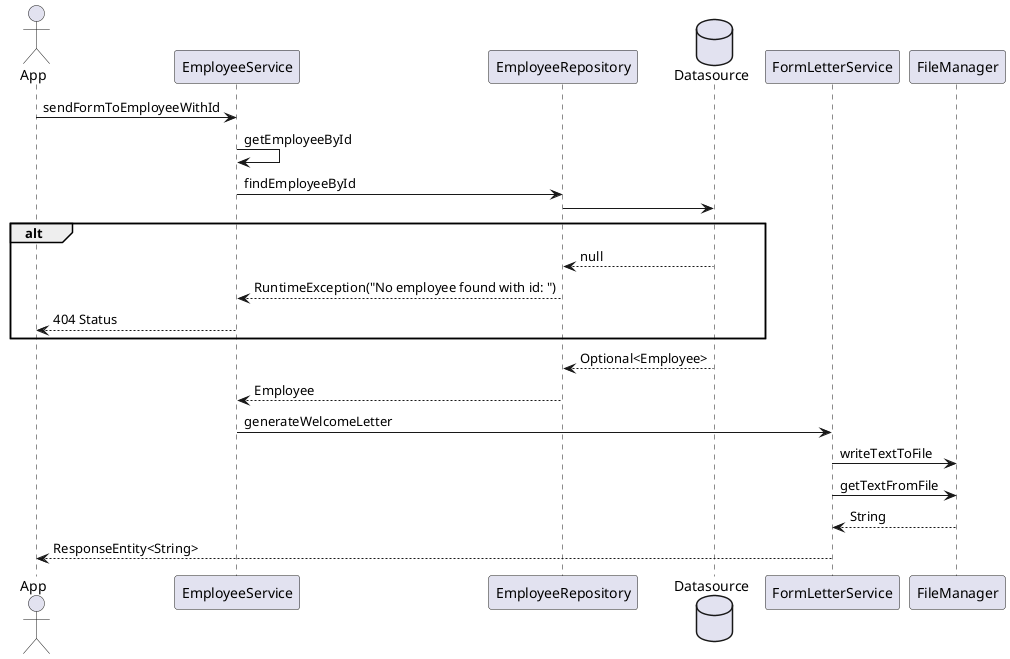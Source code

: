 @startuml

actor App
participant EmployeeService
participant EmployeeRepository
database Datasource
participant FormLetterService
participant FileManager

App -> EmployeeService : sendFormToEmployeeWithId
EmployeeService -> EmployeeService : getEmployeeById
EmployeeService -> EmployeeRepository : findEmployeeById
EmployeeRepository -> Datasource

alt
Datasource --> EmployeeRepository : null
EmployeeRepository --> EmployeeService : RuntimeException("No employee found with id: ")
EmployeeService --> App : 404 Status
end

Datasource --> EmployeeRepository : Optional<Employee>
EmployeeRepository --> EmployeeService : Employee
EmployeeService -> FormLetterService : generateWelcomeLetter
FormLetterService -> FileManager : writeTextToFile
FormLetterService -> FileManager : getTextFromFile
FileManager --> FormLetterService : String
FormLetterService --> App : ResponseEntity<String>

@enduml